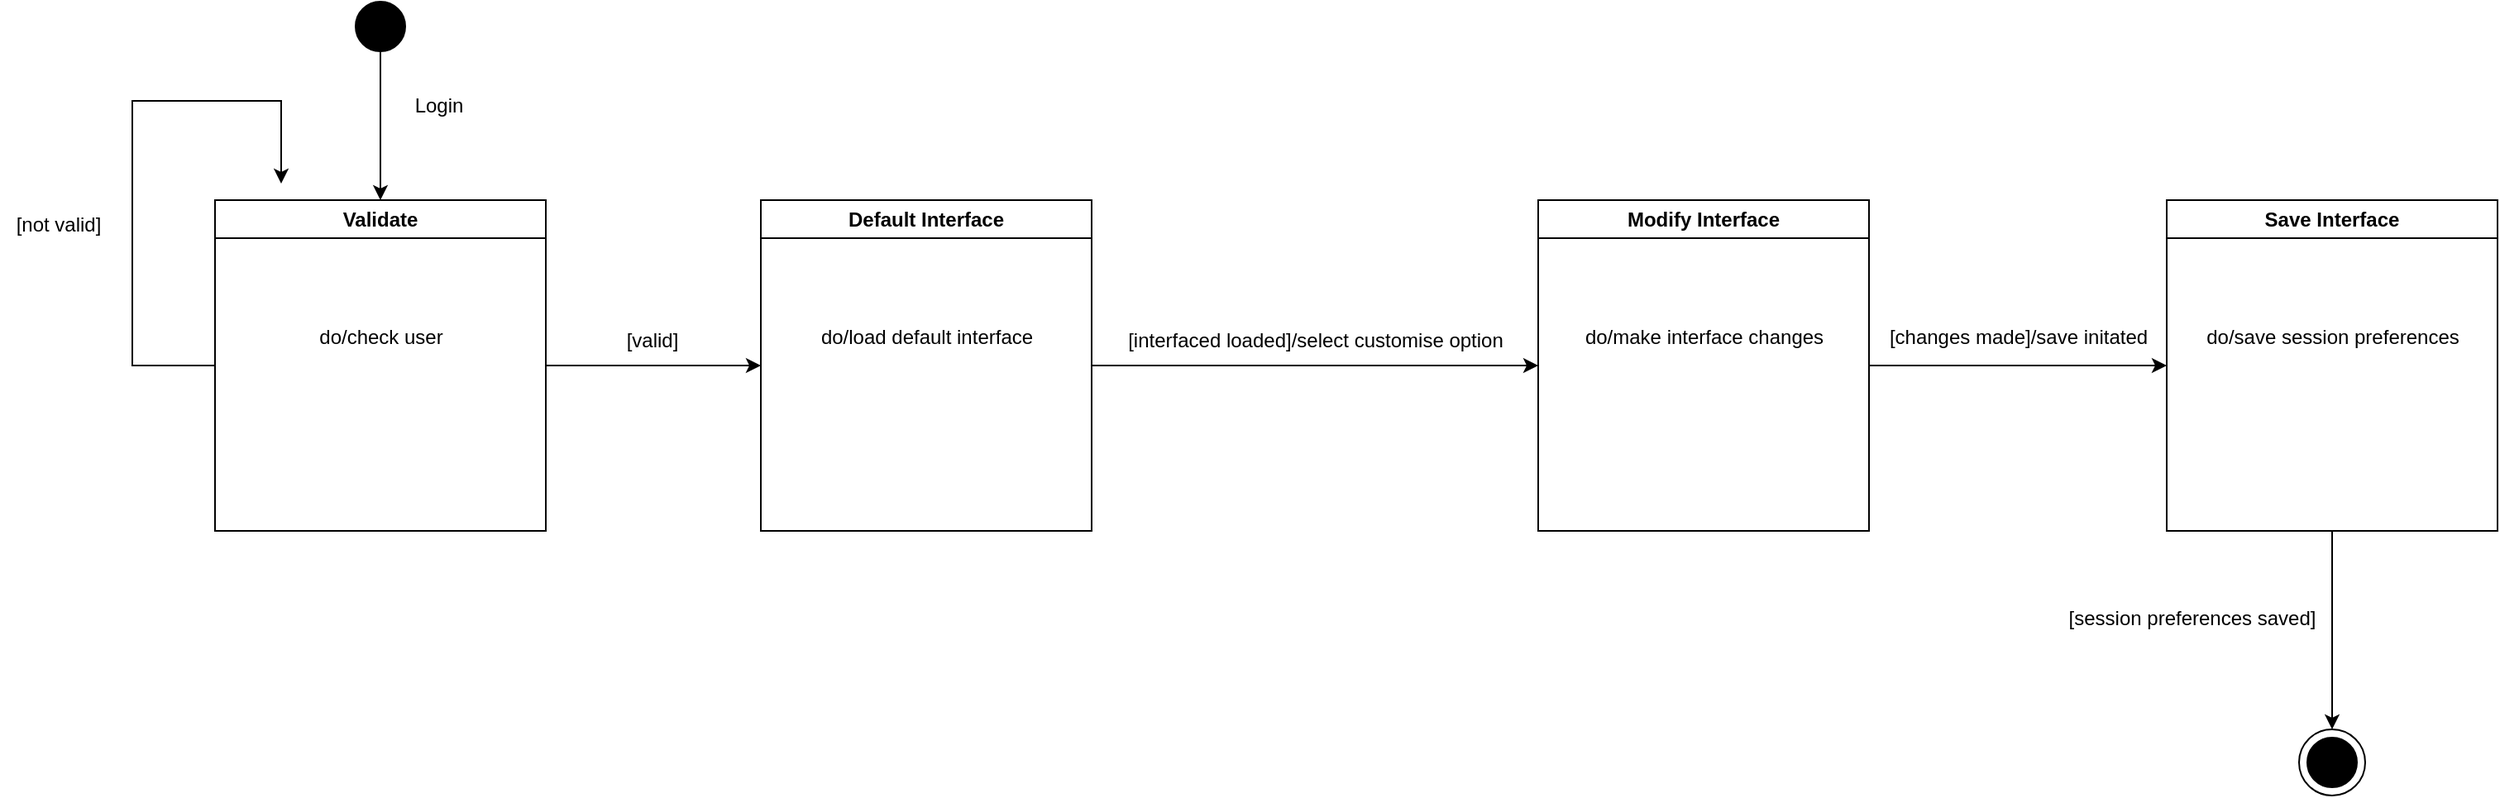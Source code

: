 <mxfile version="22.1.11" type="device">
  <diagram name="Page-1" id="G8xC4TLMplP_cjCgwflv">
    <mxGraphModel dx="1363" dy="761" grid="1" gridSize="10" guides="1" tooltips="1" connect="1" arrows="1" fold="1" page="1" pageScale="1" pageWidth="827" pageHeight="1169" math="0" shadow="0">
      <root>
        <mxCell id="0" />
        <mxCell id="1" parent="0" />
        <mxCell id="KF5b0qLCicFsRabfVmVb-3" style="edgeStyle=orthogonalEdgeStyle;rounded=0;orthogonalLoop=1;jettySize=auto;html=1;entryX=0.5;entryY=0;entryDx=0;entryDy=0;" edge="1" parent="1" source="KF5b0qLCicFsRabfVmVb-4" target="KF5b0qLCicFsRabfVmVb-6">
          <mxGeometry relative="1" as="geometry" />
        </mxCell>
        <mxCell id="KF5b0qLCicFsRabfVmVb-4" value="" style="ellipse;whiteSpace=wrap;html=1;aspect=fixed;fillColor=#000000;" vertex="1" parent="1">
          <mxGeometry x="235" y="80" width="30" height="30" as="geometry" />
        </mxCell>
        <mxCell id="KF5b0qLCicFsRabfVmVb-5" style="edgeStyle=orthogonalEdgeStyle;rounded=0;orthogonalLoop=1;jettySize=auto;html=1;exitX=0;exitY=0;exitDx=0;exitDy=0;" edge="1" parent="1" source="KF5b0qLCicFsRabfVmVb-6">
          <mxGeometry relative="1" as="geometry">
            <mxPoint x="190" y="190" as="targetPoint" />
            <Array as="points">
              <mxPoint x="150" y="300" />
              <mxPoint x="100" y="300" />
              <mxPoint x="100" y="140" />
              <mxPoint x="190" y="140" />
            </Array>
          </mxGeometry>
        </mxCell>
        <mxCell id="KF5b0qLCicFsRabfVmVb-11" style="edgeStyle=orthogonalEdgeStyle;rounded=0;orthogonalLoop=1;jettySize=auto;html=1;entryX=0;entryY=0.5;entryDx=0;entryDy=0;" edge="1" parent="1" source="KF5b0qLCicFsRabfVmVb-6" target="KF5b0qLCicFsRabfVmVb-10">
          <mxGeometry relative="1" as="geometry" />
        </mxCell>
        <mxCell id="KF5b0qLCicFsRabfVmVb-6" value="Validate" style="swimlane;whiteSpace=wrap;html=1;" vertex="1" parent="1">
          <mxGeometry x="150" y="200" width="200" height="200" as="geometry" />
        </mxCell>
        <mxCell id="KF5b0qLCicFsRabfVmVb-7" value="do/check user" style="text;html=1;align=center;verticalAlign=middle;resizable=0;points=[];autosize=1;strokeColor=none;fillColor=none;" vertex="1" parent="KF5b0qLCicFsRabfVmVb-6">
          <mxGeometry x="50" y="68" width="100" height="30" as="geometry" />
        </mxCell>
        <mxCell id="KF5b0qLCicFsRabfVmVb-8" value="Login" style="text;html=1;align=center;verticalAlign=middle;resizable=0;points=[];autosize=1;strokeColor=none;fillColor=none;" vertex="1" parent="1">
          <mxGeometry x="260" y="128" width="50" height="30" as="geometry" />
        </mxCell>
        <mxCell id="KF5b0qLCicFsRabfVmVb-9" value="[not valid]" style="text;html=1;align=center;verticalAlign=middle;resizable=0;points=[];autosize=1;strokeColor=none;fillColor=none;" vertex="1" parent="1">
          <mxGeometry x="20" y="200" width="70" height="30" as="geometry" />
        </mxCell>
        <mxCell id="KF5b0qLCicFsRabfVmVb-15" style="edgeStyle=orthogonalEdgeStyle;rounded=0;orthogonalLoop=1;jettySize=auto;html=1;entryX=0;entryY=0.5;entryDx=0;entryDy=0;" edge="1" parent="1" source="KF5b0qLCicFsRabfVmVb-10" target="KF5b0qLCicFsRabfVmVb-14">
          <mxGeometry relative="1" as="geometry" />
        </mxCell>
        <mxCell id="KF5b0qLCicFsRabfVmVb-10" value="Default Interface" style="swimlane;whiteSpace=wrap;html=1;" vertex="1" parent="1">
          <mxGeometry x="480" y="200" width="200" height="200" as="geometry" />
        </mxCell>
        <mxCell id="KF5b0qLCicFsRabfVmVb-13" value="do/load default interface" style="text;html=1;align=center;verticalAlign=middle;resizable=0;points=[];autosize=1;strokeColor=none;fillColor=none;" vertex="1" parent="KF5b0qLCicFsRabfVmVb-10">
          <mxGeometry x="25" y="68" width="150" height="30" as="geometry" />
        </mxCell>
        <mxCell id="KF5b0qLCicFsRabfVmVb-12" value="[valid]" style="text;html=1;align=center;verticalAlign=middle;resizable=0;points=[];autosize=1;strokeColor=none;fillColor=none;" vertex="1" parent="1">
          <mxGeometry x="389" y="270" width="50" height="30" as="geometry" />
        </mxCell>
        <mxCell id="KF5b0qLCicFsRabfVmVb-19" style="edgeStyle=orthogonalEdgeStyle;rounded=0;orthogonalLoop=1;jettySize=auto;html=1;entryX=0;entryY=0.5;entryDx=0;entryDy=0;" edge="1" parent="1" source="KF5b0qLCicFsRabfVmVb-14" target="KF5b0qLCicFsRabfVmVb-18">
          <mxGeometry relative="1" as="geometry">
            <mxPoint x="1280" y="300" as="targetPoint" />
          </mxGeometry>
        </mxCell>
        <mxCell id="KF5b0qLCicFsRabfVmVb-14" value="Modify Interface" style="swimlane;whiteSpace=wrap;html=1;" vertex="1" parent="1">
          <mxGeometry x="950" y="200" width="200" height="200" as="geometry" />
        </mxCell>
        <mxCell id="KF5b0qLCicFsRabfVmVb-17" value="do/make interface changes" style="text;html=1;align=center;verticalAlign=middle;resizable=0;points=[];autosize=1;strokeColor=none;fillColor=none;" vertex="1" parent="KF5b0qLCicFsRabfVmVb-14">
          <mxGeometry x="15" y="68" width="170" height="30" as="geometry" />
        </mxCell>
        <mxCell id="KF5b0qLCicFsRabfVmVb-16" value="[interfaced loaded]/select customise option" style="text;html=1;align=center;verticalAlign=middle;resizable=0;points=[];autosize=1;strokeColor=none;fillColor=none;" vertex="1" parent="1">
          <mxGeometry x="690" y="270" width="250" height="30" as="geometry" />
        </mxCell>
        <mxCell id="KF5b0qLCicFsRabfVmVb-24" style="edgeStyle=orthogonalEdgeStyle;rounded=0;orthogonalLoop=1;jettySize=auto;html=1;" edge="1" parent="1" source="KF5b0qLCicFsRabfVmVb-18" target="KF5b0qLCicFsRabfVmVb-22">
          <mxGeometry relative="1" as="geometry" />
        </mxCell>
        <mxCell id="KF5b0qLCicFsRabfVmVb-18" value="Save Interface" style="swimlane;whiteSpace=wrap;html=1;" vertex="1" parent="1">
          <mxGeometry x="1330" y="200" width="200" height="200" as="geometry" />
        </mxCell>
        <mxCell id="KF5b0qLCicFsRabfVmVb-21" value="do/save session preferences" style="text;html=1;align=center;verticalAlign=middle;resizable=0;points=[];autosize=1;strokeColor=none;fillColor=none;" vertex="1" parent="KF5b0qLCicFsRabfVmVb-18">
          <mxGeometry x="10" y="68" width="180" height="30" as="geometry" />
        </mxCell>
        <mxCell id="KF5b0qLCicFsRabfVmVb-20" value="[changes made]/save initated" style="text;html=1;align=center;verticalAlign=middle;resizable=0;points=[];autosize=1;strokeColor=none;fillColor=none;" vertex="1" parent="1">
          <mxGeometry x="1150" y="268" width="180" height="30" as="geometry" />
        </mxCell>
        <mxCell id="KF5b0qLCicFsRabfVmVb-22" value="" style="ellipse;whiteSpace=wrap;html=1;aspect=fixed;" vertex="1" parent="1">
          <mxGeometry x="1410" y="520" width="40" height="40" as="geometry" />
        </mxCell>
        <mxCell id="KF5b0qLCicFsRabfVmVb-23" value="" style="ellipse;whiteSpace=wrap;html=1;aspect=fixed;fillColor=#000000;" vertex="1" parent="1">
          <mxGeometry x="1415" y="525" width="30" height="30" as="geometry" />
        </mxCell>
        <mxCell id="KF5b0qLCicFsRabfVmVb-25" value="[session preferences saved]" style="text;html=1;align=center;verticalAlign=middle;resizable=0;points=[];autosize=1;strokeColor=none;fillColor=none;" vertex="1" parent="1">
          <mxGeometry x="1260" y="438" width="170" height="30" as="geometry" />
        </mxCell>
      </root>
    </mxGraphModel>
  </diagram>
</mxfile>
